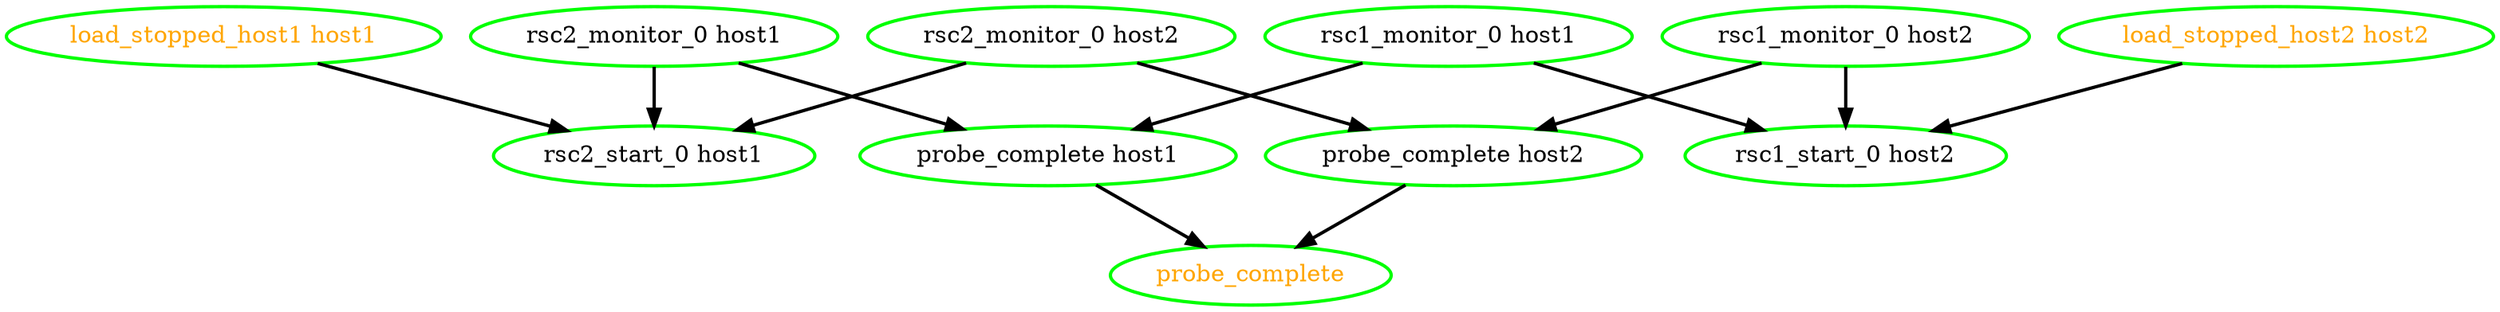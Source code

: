 digraph "g" {
"load_stopped_host1 host1" -> "rsc2_start_0 host1" [ style = bold]
"load_stopped_host1 host1" [ style=bold color="green" fontcolor="orange" ]
"load_stopped_host2 host2" -> "rsc1_start_0 host2" [ style = bold]
"load_stopped_host2 host2" [ style=bold color="green" fontcolor="orange" ]
"probe_complete host1" -> "probe_complete" [ style = bold]
"probe_complete host1" [ style=bold color="green" fontcolor="black" ]
"probe_complete host2" -> "probe_complete" [ style = bold]
"probe_complete host2" [ style=bold color="green" fontcolor="black" ]
"probe_complete" [ style=bold color="green" fontcolor="orange" ]
"rsc1_monitor_0 host1" -> "probe_complete host1" [ style = bold]
"rsc1_monitor_0 host1" -> "rsc1_start_0 host2" [ style = bold]
"rsc1_monitor_0 host1" [ style=bold color="green" fontcolor="black" ]
"rsc1_monitor_0 host2" -> "probe_complete host2" [ style = bold]
"rsc1_monitor_0 host2" -> "rsc1_start_0 host2" [ style = bold]
"rsc1_monitor_0 host2" [ style=bold color="green" fontcolor="black" ]
"rsc1_start_0 host2" [ style=bold color="green" fontcolor="black" ]
"rsc2_monitor_0 host1" -> "probe_complete host1" [ style = bold]
"rsc2_monitor_0 host1" -> "rsc2_start_0 host1" [ style = bold]
"rsc2_monitor_0 host1" [ style=bold color="green" fontcolor="black" ]
"rsc2_monitor_0 host2" -> "probe_complete host2" [ style = bold]
"rsc2_monitor_0 host2" -> "rsc2_start_0 host1" [ style = bold]
"rsc2_monitor_0 host2" [ style=bold color="green" fontcolor="black" ]
"rsc2_start_0 host1" [ style=bold color="green" fontcolor="black" ]
}
